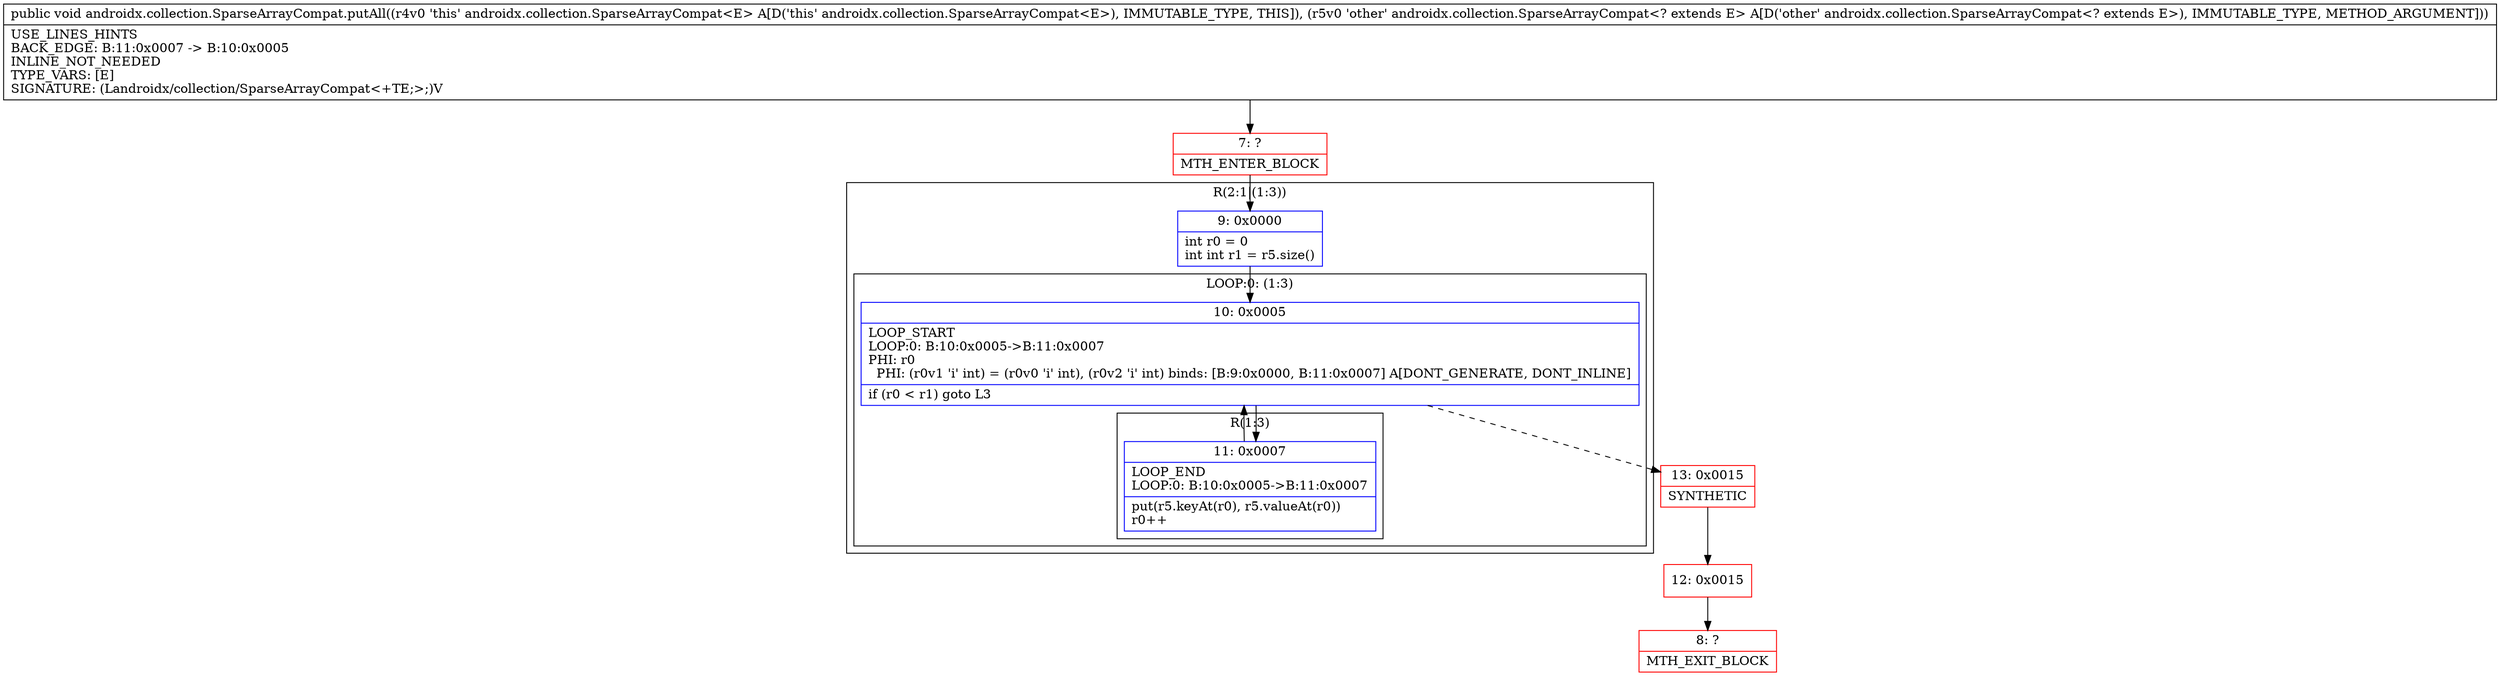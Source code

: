 digraph "CFG forandroidx.collection.SparseArrayCompat.putAll(Landroidx\/collection\/SparseArrayCompat;)V" {
subgraph cluster_Region_1653949350 {
label = "R(2:1|(1:3))";
node [shape=record,color=blue];
Node_9 [shape=record,label="{9\:\ 0x0000|int r0 = 0\lint int r1 = r5.size()\l}"];
subgraph cluster_LoopRegion_1384310158 {
label = "LOOP:0: (1:3)";
node [shape=record,color=blue];
Node_10 [shape=record,label="{10\:\ 0x0005|LOOP_START\lLOOP:0: B:10:0x0005\-\>B:11:0x0007\lPHI: r0 \l  PHI: (r0v1 'i' int) = (r0v0 'i' int), (r0v2 'i' int) binds: [B:9:0x0000, B:11:0x0007] A[DONT_GENERATE, DONT_INLINE]\l|if (r0 \< r1) goto L3\l}"];
subgraph cluster_Region_1177584815 {
label = "R(1:3)";
node [shape=record,color=blue];
Node_11 [shape=record,label="{11\:\ 0x0007|LOOP_END\lLOOP:0: B:10:0x0005\-\>B:11:0x0007\l|put(r5.keyAt(r0), r5.valueAt(r0))\lr0++\l}"];
}
}
}
Node_7 [shape=record,color=red,label="{7\:\ ?|MTH_ENTER_BLOCK\l}"];
Node_13 [shape=record,color=red,label="{13\:\ 0x0015|SYNTHETIC\l}"];
Node_12 [shape=record,color=red,label="{12\:\ 0x0015}"];
Node_8 [shape=record,color=red,label="{8\:\ ?|MTH_EXIT_BLOCK\l}"];
MethodNode[shape=record,label="{public void androidx.collection.SparseArrayCompat.putAll((r4v0 'this' androidx.collection.SparseArrayCompat\<E\> A[D('this' androidx.collection.SparseArrayCompat\<E\>), IMMUTABLE_TYPE, THIS]), (r5v0 'other' androidx.collection.SparseArrayCompat\<? extends E\> A[D('other' androidx.collection.SparseArrayCompat\<? extends E\>), IMMUTABLE_TYPE, METHOD_ARGUMENT]))  | USE_LINES_HINTS\lBACK_EDGE: B:11:0x0007 \-\> B:10:0x0005\lINLINE_NOT_NEEDED\lTYPE_VARS: [E]\lSIGNATURE: (Landroidx\/collection\/SparseArrayCompat\<+TE;\>;)V\l}"];
MethodNode -> Node_7;Node_9 -> Node_10;
Node_10 -> Node_11;
Node_10 -> Node_13[style=dashed];
Node_11 -> Node_10;
Node_7 -> Node_9;
Node_13 -> Node_12;
Node_12 -> Node_8;
}

